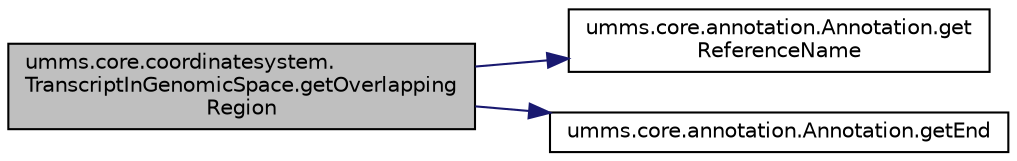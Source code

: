 digraph "umms.core.coordinatesystem.TranscriptInGenomicSpace.getOverlappingRegion"
{
  edge [fontname="Helvetica",fontsize="10",labelfontname="Helvetica",labelfontsize="10"];
  node [fontname="Helvetica",fontsize="10",shape=record];
  rankdir="LR";
  Node1 [label="umms.core.coordinatesystem.\lTranscriptInGenomicSpace.getOverlapping\lRegion",height=0.2,width=0.4,color="black", fillcolor="grey75", style="filled" fontcolor="black"];
  Node1 -> Node2 [color="midnightblue",fontsize="10",style="solid",fontname="Helvetica"];
  Node2 [label="umms.core.annotation.Annotation.get\lReferenceName",height=0.2,width=0.4,color="black", fillcolor="white", style="filled",URL="$interfaceumms_1_1core_1_1annotation_1_1_annotation.html#a2dd53f6e6ab4a573c0e93ef42e223b93"];
  Node1 -> Node3 [color="midnightblue",fontsize="10",style="solid",fontname="Helvetica"];
  Node3 [label="umms.core.annotation.Annotation.getEnd",height=0.2,width=0.4,color="black", fillcolor="white", style="filled",URL="$interfaceumms_1_1core_1_1annotation_1_1_annotation.html#a51310d48912558d549d21cbf92ab946a"];
}
